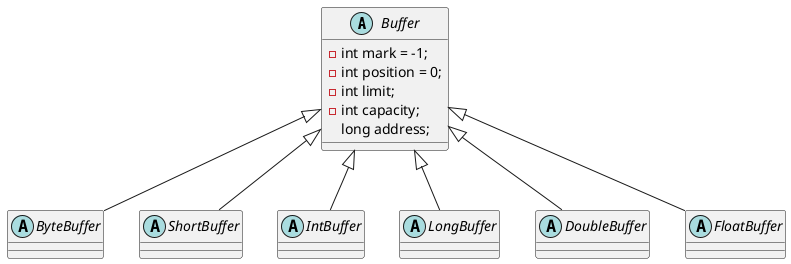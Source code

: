 @startuml
'https://plantuml.com/class-diagram

abstract class Buffer{
- int mark = -1;
- int position = 0;
- int limit;
- int capacity;
  long address;
}
abstract class ByteBuffer
abstract class ShortBuffer
abstract class IntBuffer
abstract class LongBuffer
abstract class DoubleBuffer
abstract class FloatBuffer

Buffer <|-- ByteBuffer
Buffer <|-- ShortBuffer
Buffer <|-- IntBuffer
Buffer <|-- LongBuffer
Buffer <|-- DoubleBuffer
Buffer <|-- FloatBuffer



@enduml